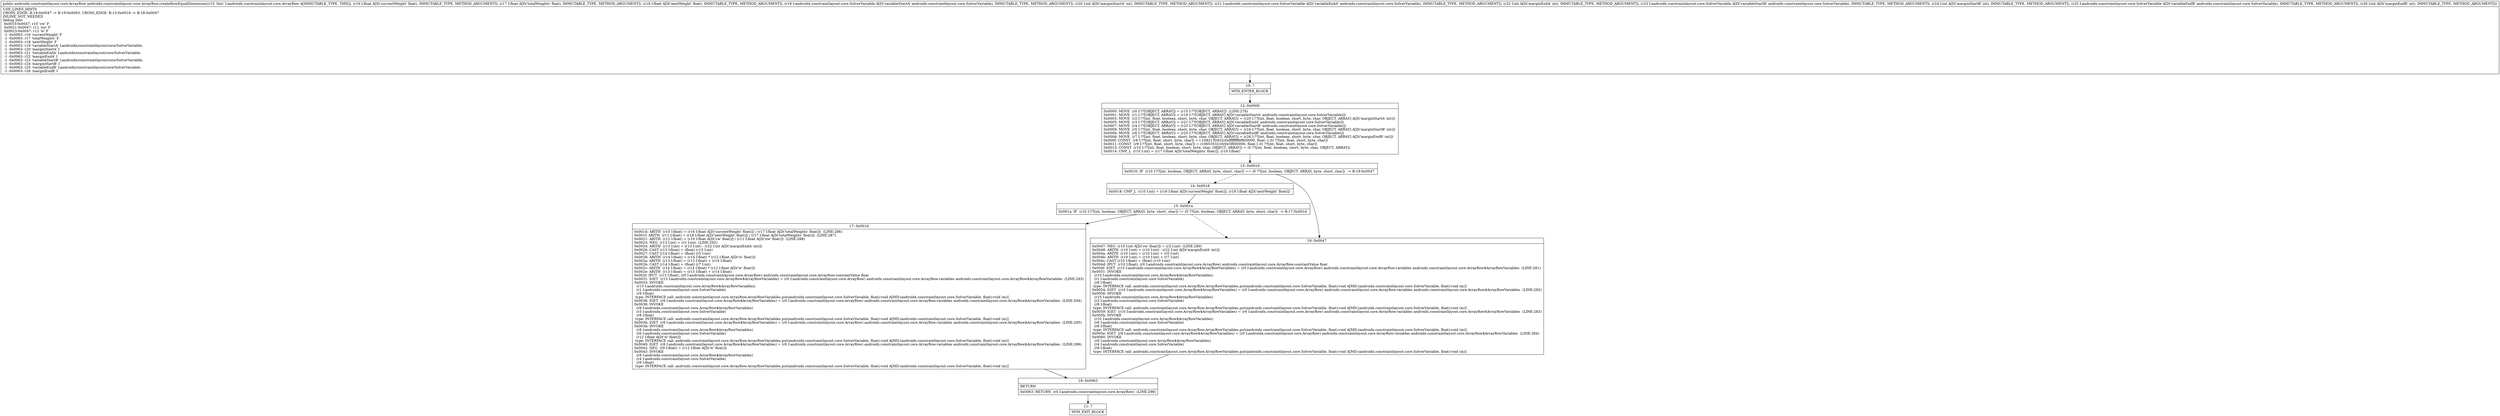 digraph "CFG forandroidx.constraintlayout.core.ArrayRow.createRowEqualDimension(FFFLandroidx\/constraintlayout\/core\/SolverVariable;ILandroidx\/constraintlayout\/core\/SolverVariable;ILandroidx\/constraintlayout\/core\/SolverVariable;ILandroidx\/constraintlayout\/core\/SolverVariable;I)Landroidx\/constraintlayout\/core\/ArrayRow;" {
Node_10 [shape=record,label="{10\:\ ?|MTH_ENTER_BLOCK\l}"];
Node_12 [shape=record,label="{12\:\ 0x0000|0x0000: MOVE  (r0 I:??[OBJECT, ARRAY]) = (r15 I:??[OBJECT, ARRAY])  (LINE:276)\l0x0001: MOVE  (r1 I:??[OBJECT, ARRAY]) = (r19 I:??[OBJECT, ARRAY] A[D('variableStartA' androidx.constraintlayout.core.SolverVariable)]) \l0x0003: MOVE  (r2 I:??[int, float, boolean, short, byte, char, OBJECT, ARRAY]) = (r20 I:??[int, float, boolean, short, byte, char, OBJECT, ARRAY] A[D('marginStartA' int)]) \l0x0005: MOVE  (r3 I:??[OBJECT, ARRAY]) = (r21 I:??[OBJECT, ARRAY] A[D('variableEndA' androidx.constraintlayout.core.SolverVariable)]) \l0x0007: MOVE  (r4 I:??[OBJECT, ARRAY]) = (r23 I:??[OBJECT, ARRAY] A[D('variableStartB' androidx.constraintlayout.core.SolverVariable)]) \l0x0009: MOVE  (r5 I:??[int, float, boolean, short, byte, char, OBJECT, ARRAY]) = (r24 I:??[int, float, boolean, short, byte, char, OBJECT, ARRAY] A[D('marginStartB' int)]) \l0x000b: MOVE  (r6 I:??[OBJECT, ARRAY]) = (r25 I:??[OBJECT, ARRAY] A[D('variableEndB' androidx.constraintlayout.core.SolverVariable)]) \l0x000d: MOVE  (r7 I:??[int, float, boolean, short, byte, char, OBJECT, ARRAY]) = (r26 I:??[int, float, boolean, short, byte, char, OBJECT, ARRAY] A[D('marginEndB' int)]) \l0x000f: CONST  (r8 I:??[int, float, short, byte, char]) = (\-1082130432(0xffffffffbf800000, float:\-1.0) ??[int, float, short, byte, char]) \l0x0011: CONST  (r9 I:??[int, float, short, byte, char]) = (1065353216(0x3f800000, float:1.0) ??[int, float, short, byte, char]) \l0x0013: CONST  (r10 I:??[int, float, boolean, short, byte, char, OBJECT, ARRAY]) = (0 ??[int, float, boolean, short, byte, char, OBJECT, ARRAY]) \l0x0014: CMP_L  (r10 I:int) = (r17 I:float A[D('totalWeights' float)]), (r10 I:float) \l}"];
Node_13 [shape=record,label="{13\:\ 0x0016|0x0016: IF  (r10 I:??[int, boolean, OBJECT, ARRAY, byte, short, char]) == (0 ??[int, boolean, OBJECT, ARRAY, byte, short, char])  \-\> B:18:0x0047 \l}"];
Node_14 [shape=record,label="{14\:\ 0x0018|0x0018: CMP_L  (r10 I:int) = (r16 I:float A[D('currentWeight' float)]), (r18 I:float A[D('nextWeight' float)]) \l}"];
Node_15 [shape=record,label="{15\:\ 0x001a|0x001a: IF  (r10 I:??[int, boolean, OBJECT, ARRAY, byte, short, char]) != (0 ??[int, boolean, OBJECT, ARRAY, byte, short, char])  \-\> B:17:0x001d \l}"];
Node_17 [shape=record,label="{17\:\ 0x001d|0x001d: ARITH  (r10 I:float) = (r16 I:float A[D('currentWeight' float)]) \/ (r17 I:float A[D('totalWeights' float)])  (LINE:286)\l0x001f: ARITH  (r11 I:float) = (r18 I:float A[D('nextWeight' float)]) \/ (r17 I:float A[D('totalWeights' float)])  (LINE:287)\l0x0021: ARITH  (r12 I:float) = (r10 I:float A[D('cw' float)]) \/ (r11 I:float A[D('nw' float)])  (LINE:288)\l0x0023: NEG  (r13 I:int) = (r2 I:int)  (LINE:292)\l0x0024: ARITH  (r13 I:int) = (r13 I:int) \- (r22 I:int A[D('marginEndA' int)]) \l0x0026: CAST (r13 I:float) = (float) (r13 I:int) \l0x0027: CAST (r14 I:float) = (float) (r5 I:int) \l0x0028: ARITH  (r14 I:float) = (r14 I:float) * (r12 I:float A[D('w' float)]) \l0x002a: ARITH  (r13 I:float) = (r13 I:float) + (r14 I:float) \l0x002b: CAST (r14 I:float) = (float) (r7 I:int) \l0x002c: ARITH  (r14 I:float) = (r14 I:float) * (r12 I:float A[D('w' float)]) \l0x002e: ARITH  (r13 I:float) = (r13 I:float) + (r14 I:float) \l0x002f: IPUT  (r13 I:float), (r0 I:androidx.constraintlayout.core.ArrayRow) androidx.constraintlayout.core.ArrayRow.constantValue float \l0x0031: IGET  (r13 I:androidx.constraintlayout.core.ArrayRow$ArrayRowVariables) = (r0 I:androidx.constraintlayout.core.ArrayRow) androidx.constraintlayout.core.ArrayRow.variables androidx.constraintlayout.core.ArrayRow$ArrayRowVariables  (LINE:293)\l0x0033: INVOKE  \l  (r13 I:androidx.constraintlayout.core.ArrayRow$ArrayRowVariables)\l  (r1 I:androidx.constraintlayout.core.SolverVariable)\l  (r9 I:float)\l type: INTERFACE call: androidx.constraintlayout.core.ArrayRow.ArrayRowVariables.put(androidx.constraintlayout.core.SolverVariable, float):void A[MD:(androidx.constraintlayout.core.SolverVariable, float):void (m)]\l0x0036: IGET  (r9 I:androidx.constraintlayout.core.ArrayRow$ArrayRowVariables) = (r0 I:androidx.constraintlayout.core.ArrayRow) androidx.constraintlayout.core.ArrayRow.variables androidx.constraintlayout.core.ArrayRow$ArrayRowVariables  (LINE:294)\l0x0038: INVOKE  \l  (r9 I:androidx.constraintlayout.core.ArrayRow$ArrayRowVariables)\l  (r3 I:androidx.constraintlayout.core.SolverVariable)\l  (r8 I:float)\l type: INTERFACE call: androidx.constraintlayout.core.ArrayRow.ArrayRowVariables.put(androidx.constraintlayout.core.SolverVariable, float):void A[MD:(androidx.constraintlayout.core.SolverVariable, float):void (m)]\l0x003b: IGET  (r8 I:androidx.constraintlayout.core.ArrayRow$ArrayRowVariables) = (r0 I:androidx.constraintlayout.core.ArrayRow) androidx.constraintlayout.core.ArrayRow.variables androidx.constraintlayout.core.ArrayRow$ArrayRowVariables  (LINE:295)\l0x003d: INVOKE  \l  (r8 I:androidx.constraintlayout.core.ArrayRow$ArrayRowVariables)\l  (r6 I:androidx.constraintlayout.core.SolverVariable)\l  (r12 I:float A[D('w' float)])\l type: INTERFACE call: androidx.constraintlayout.core.ArrayRow.ArrayRowVariables.put(androidx.constraintlayout.core.SolverVariable, float):void A[MD:(androidx.constraintlayout.core.SolverVariable, float):void (m)]\l0x0040: IGET  (r8 I:androidx.constraintlayout.core.ArrayRow$ArrayRowVariables) = (r0 I:androidx.constraintlayout.core.ArrayRow) androidx.constraintlayout.core.ArrayRow.variables androidx.constraintlayout.core.ArrayRow$ArrayRowVariables  (LINE:296)\l0x0042: NEG  (r9 I:float) = (r12 I:float A[D('w' float)]) \l0x0043: INVOKE  \l  (r8 I:androidx.constraintlayout.core.ArrayRow$ArrayRowVariables)\l  (r4 I:androidx.constraintlayout.core.SolverVariable)\l  (r9 I:float)\l type: INTERFACE call: androidx.constraintlayout.core.ArrayRow.ArrayRowVariables.put(androidx.constraintlayout.core.SolverVariable, float):void A[MD:(androidx.constraintlayout.core.SolverVariable, float):void (m)]\l}"];
Node_19 [shape=record,label="{19\:\ 0x0063|RETURN\l|0x0063: RETURN  (r0 I:androidx.constraintlayout.core.ArrayRow)  (LINE:298)\l}"];
Node_11 [shape=record,label="{11\:\ ?|MTH_EXIT_BLOCK\l}"];
Node_18 [shape=record,label="{18\:\ 0x0047|0x0047: NEG  (r10 I:int A[D('cw' float)]) = (r2 I:int)  (LINE:280)\l0x0048: ARITH  (r10 I:int) = (r10 I:int) \- (r22 I:int A[D('marginEndA' int)]) \l0x004a: ARITH  (r10 I:int) = (r10 I:int) + (r5 I:int) \l0x004b: ARITH  (r10 I:int) = (r10 I:int) + (r7 I:int) \l0x004c: CAST (r10 I:float) = (float) (r10 I:int) \l0x004d: IPUT  (r10 I:float), (r0 I:androidx.constraintlayout.core.ArrayRow) androidx.constraintlayout.core.ArrayRow.constantValue float \l0x004f: IGET  (r10 I:androidx.constraintlayout.core.ArrayRow$ArrayRowVariables) = (r0 I:androidx.constraintlayout.core.ArrayRow) androidx.constraintlayout.core.ArrayRow.variables androidx.constraintlayout.core.ArrayRow$ArrayRowVariables  (LINE:281)\l0x0051: INVOKE  \l  (r10 I:androidx.constraintlayout.core.ArrayRow$ArrayRowVariables)\l  (r1 I:androidx.constraintlayout.core.SolverVariable)\l  (r9 I:float)\l type: INTERFACE call: androidx.constraintlayout.core.ArrayRow.ArrayRowVariables.put(androidx.constraintlayout.core.SolverVariable, float):void A[MD:(androidx.constraintlayout.core.SolverVariable, float):void (m)]\l0x0054: IGET  (r10 I:androidx.constraintlayout.core.ArrayRow$ArrayRowVariables) = (r0 I:androidx.constraintlayout.core.ArrayRow) androidx.constraintlayout.core.ArrayRow.variables androidx.constraintlayout.core.ArrayRow$ArrayRowVariables  (LINE:282)\l0x0056: INVOKE  \l  (r10 I:androidx.constraintlayout.core.ArrayRow$ArrayRowVariables)\l  (r3 I:androidx.constraintlayout.core.SolverVariable)\l  (r8 I:float)\l type: INTERFACE call: androidx.constraintlayout.core.ArrayRow.ArrayRowVariables.put(androidx.constraintlayout.core.SolverVariable, float):void A[MD:(androidx.constraintlayout.core.SolverVariable, float):void (m)]\l0x0059: IGET  (r10 I:androidx.constraintlayout.core.ArrayRow$ArrayRowVariables) = (r0 I:androidx.constraintlayout.core.ArrayRow) androidx.constraintlayout.core.ArrayRow.variables androidx.constraintlayout.core.ArrayRow$ArrayRowVariables  (LINE:283)\l0x005b: INVOKE  \l  (r10 I:androidx.constraintlayout.core.ArrayRow$ArrayRowVariables)\l  (r6 I:androidx.constraintlayout.core.SolverVariable)\l  (r9 I:float)\l type: INTERFACE call: androidx.constraintlayout.core.ArrayRow.ArrayRowVariables.put(androidx.constraintlayout.core.SolverVariable, float):void A[MD:(androidx.constraintlayout.core.SolverVariable, float):void (m)]\l0x005e: IGET  (r9 I:androidx.constraintlayout.core.ArrayRow$ArrayRowVariables) = (r0 I:androidx.constraintlayout.core.ArrayRow) androidx.constraintlayout.core.ArrayRow.variables androidx.constraintlayout.core.ArrayRow$ArrayRowVariables  (LINE:284)\l0x0060: INVOKE  \l  (r9 I:androidx.constraintlayout.core.ArrayRow$ArrayRowVariables)\l  (r4 I:androidx.constraintlayout.core.SolverVariable)\l  (r8 I:float)\l type: INTERFACE call: androidx.constraintlayout.core.ArrayRow.ArrayRowVariables.put(androidx.constraintlayout.core.SolverVariable, float):void A[MD:(androidx.constraintlayout.core.SolverVariable, float):void (m)]\l}"];
MethodNode[shape=record,label="{public androidx.constraintlayout.core.ArrayRow androidx.constraintlayout.core.ArrayRow.createRowEqualDimension((r15 'this' I:androidx.constraintlayout.core.ArrayRow A[IMMUTABLE_TYPE, THIS]), (r16 I:float A[D('currentWeight' float), IMMUTABLE_TYPE, METHOD_ARGUMENT]), (r17 I:float A[D('totalWeights' float), IMMUTABLE_TYPE, METHOD_ARGUMENT]), (r18 I:float A[D('nextWeight' float), IMMUTABLE_TYPE, METHOD_ARGUMENT]), (r19 I:androidx.constraintlayout.core.SolverVariable A[D('variableStartA' androidx.constraintlayout.core.SolverVariable), IMMUTABLE_TYPE, METHOD_ARGUMENT]), (r20 I:int A[D('marginStartA' int), IMMUTABLE_TYPE, METHOD_ARGUMENT]), (r21 I:androidx.constraintlayout.core.SolverVariable A[D('variableEndA' androidx.constraintlayout.core.SolverVariable), IMMUTABLE_TYPE, METHOD_ARGUMENT]), (r22 I:int A[D('marginEndA' int), IMMUTABLE_TYPE, METHOD_ARGUMENT]), (r23 I:androidx.constraintlayout.core.SolverVariable A[D('variableStartB' androidx.constraintlayout.core.SolverVariable), IMMUTABLE_TYPE, METHOD_ARGUMENT]), (r24 I:int A[D('marginStartB' int), IMMUTABLE_TYPE, METHOD_ARGUMENT]), (r25 I:androidx.constraintlayout.core.SolverVariable A[D('variableEndB' androidx.constraintlayout.core.SolverVariable), IMMUTABLE_TYPE, METHOD_ARGUMENT]), (r26 I:int A[D('marginEndB' int), IMMUTABLE_TYPE, METHOD_ARGUMENT]))  | USE_LINES_HINTS\lCROSS_EDGE: B:18:0x0047 \-\> B:19:0x0063, CROSS_EDGE: B:13:0x0016 \-\> B:18:0x0047\lINLINE_NOT_NEEDED\lDebug Info:\l  0x001f\-0x0047: r10 'cw' F\l  0x0021\-0x0047: r11 'nw' F\l  0x0023\-0x0047: r12 'w' F\l  \-1 \-0x0063: r16 'currentWeight' F\l  \-1 \-0x0063: r17 'totalWeights' F\l  \-1 \-0x0063: r18 'nextWeight' F\l  \-1 \-0x0063: r19 'variableStartA' Landroidx\/constraintlayout\/core\/SolverVariable;\l  \-1 \-0x0063: r20 'marginStartA' I\l  \-1 \-0x0063: r21 'variableEndA' Landroidx\/constraintlayout\/core\/SolverVariable;\l  \-1 \-0x0063: r22 'marginEndA' I\l  \-1 \-0x0063: r23 'variableStartB' Landroidx\/constraintlayout\/core\/SolverVariable;\l  \-1 \-0x0063: r24 'marginStartB' I\l  \-1 \-0x0063: r25 'variableEndB' Landroidx\/constraintlayout\/core\/SolverVariable;\l  \-1 \-0x0063: r26 'marginEndB' I\l}"];
MethodNode -> Node_10;Node_10 -> Node_12;
Node_12 -> Node_13;
Node_13 -> Node_14[style=dashed];
Node_13 -> Node_18;
Node_14 -> Node_15;
Node_15 -> Node_17;
Node_15 -> Node_18[style=dashed];
Node_17 -> Node_19;
Node_19 -> Node_11;
Node_18 -> Node_19;
}

